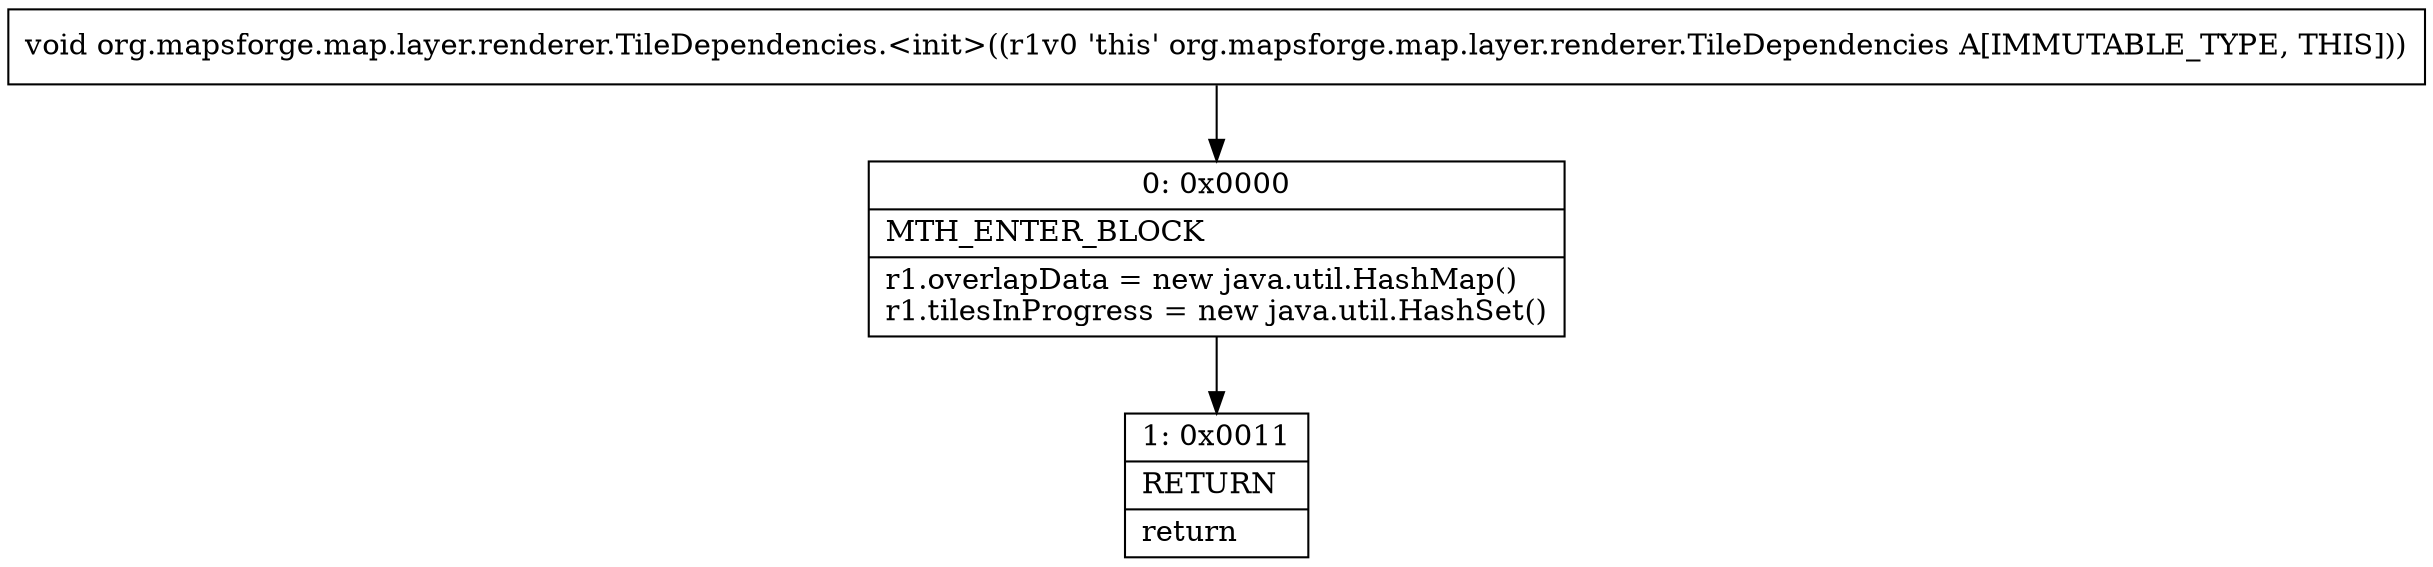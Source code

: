 digraph "CFG fororg.mapsforge.map.layer.renderer.TileDependencies.\<init\>()V" {
Node_0 [shape=record,label="{0\:\ 0x0000|MTH_ENTER_BLOCK\l|r1.overlapData = new java.util.HashMap()\lr1.tilesInProgress = new java.util.HashSet()\l}"];
Node_1 [shape=record,label="{1\:\ 0x0011|RETURN\l|return\l}"];
MethodNode[shape=record,label="{void org.mapsforge.map.layer.renderer.TileDependencies.\<init\>((r1v0 'this' org.mapsforge.map.layer.renderer.TileDependencies A[IMMUTABLE_TYPE, THIS])) }"];
MethodNode -> Node_0;
Node_0 -> Node_1;
}

